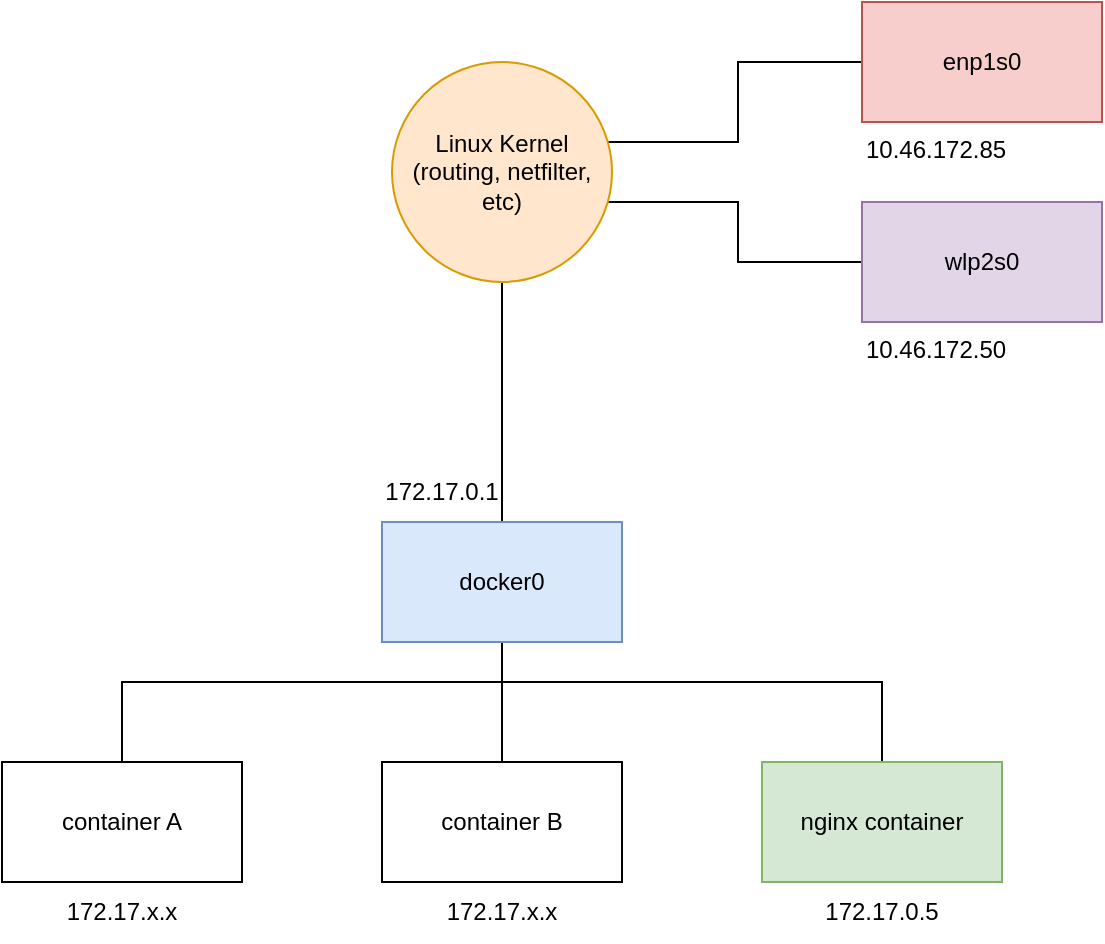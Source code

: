 <mxfile version="24.4.13" type="device">
  <diagram name="Page-1" id="0vqGN8fUpIsYAhYPmTEw">
    <mxGraphModel dx="1210" dy="685" grid="1" gridSize="10" guides="1" tooltips="1" connect="1" arrows="1" fold="1" page="1" pageScale="1" pageWidth="850" pageHeight="1100" math="0" shadow="0">
      <root>
        <mxCell id="0" />
        <mxCell id="1" parent="0" />
        <mxCell id="xnF1Pvw-PKH41byiulPs-3" value="" style="edgeStyle=orthogonalEdgeStyle;rounded=0;orthogonalLoop=1;jettySize=auto;html=1;endArrow=none;endFill=0;" edge="1" parent="1" source="xnF1Pvw-PKH41byiulPs-1" target="xnF1Pvw-PKH41byiulPs-2">
          <mxGeometry relative="1" as="geometry">
            <Array as="points">
              <mxPoint x="420" y="400" />
              <mxPoint x="230" y="400" />
            </Array>
          </mxGeometry>
        </mxCell>
        <mxCell id="xnF1Pvw-PKH41byiulPs-5" value="" style="edgeStyle=orthogonalEdgeStyle;rounded=0;orthogonalLoop=1;jettySize=auto;html=1;endArrow=none;endFill=0;" edge="1" parent="1" source="xnF1Pvw-PKH41byiulPs-1" target="xnF1Pvw-PKH41byiulPs-4">
          <mxGeometry relative="1" as="geometry" />
        </mxCell>
        <mxCell id="xnF1Pvw-PKH41byiulPs-7" style="edgeStyle=orthogonalEdgeStyle;rounded=0;orthogonalLoop=1;jettySize=auto;html=1;endArrow=none;endFill=0;" edge="1" parent="1" source="xnF1Pvw-PKH41byiulPs-1" target="xnF1Pvw-PKH41byiulPs-6">
          <mxGeometry relative="1" as="geometry">
            <Array as="points">
              <mxPoint x="420" y="400" />
              <mxPoint x="610" y="400" />
            </Array>
          </mxGeometry>
        </mxCell>
        <mxCell id="xnF1Pvw-PKH41byiulPs-9" value="" style="edgeStyle=orthogonalEdgeStyle;rounded=0;orthogonalLoop=1;jettySize=auto;html=1;endArrow=none;endFill=0;" edge="1" parent="1" source="xnF1Pvw-PKH41byiulPs-1" target="xnF1Pvw-PKH41byiulPs-8">
          <mxGeometry relative="1" as="geometry" />
        </mxCell>
        <mxCell id="xnF1Pvw-PKH41byiulPs-1" value="docker0" style="rounded=0;whiteSpace=wrap;html=1;fillColor=#dae8fc;strokeColor=#6c8ebf;" vertex="1" parent="1">
          <mxGeometry x="360" y="320" width="120" height="60" as="geometry" />
        </mxCell>
        <mxCell id="xnF1Pvw-PKH41byiulPs-2" value="container A" style="rounded=0;whiteSpace=wrap;html=1;" vertex="1" parent="1">
          <mxGeometry x="170" y="440" width="120" height="60" as="geometry" />
        </mxCell>
        <mxCell id="xnF1Pvw-PKH41byiulPs-4" value="container B" style="rounded=0;whiteSpace=wrap;html=1;" vertex="1" parent="1">
          <mxGeometry x="360" y="440" width="120" height="60" as="geometry" />
        </mxCell>
        <mxCell id="xnF1Pvw-PKH41byiulPs-6" value="nginx container" style="rounded=0;whiteSpace=wrap;html=1;fillColor=#d5e8d4;strokeColor=#82b366;" vertex="1" parent="1">
          <mxGeometry x="550" y="440" width="120" height="60" as="geometry" />
        </mxCell>
        <mxCell id="xnF1Pvw-PKH41byiulPs-13" value="" style="edgeStyle=orthogonalEdgeStyle;rounded=0;orthogonalLoop=1;jettySize=auto;html=1;endArrow=none;endFill=0;" edge="1" parent="1" source="xnF1Pvw-PKH41byiulPs-8" target="xnF1Pvw-PKH41byiulPs-12">
          <mxGeometry relative="1" as="geometry">
            <Array as="points">
              <mxPoint x="538" y="130" />
              <mxPoint x="538" y="90" />
            </Array>
          </mxGeometry>
        </mxCell>
        <mxCell id="xnF1Pvw-PKH41byiulPs-15" value="" style="edgeStyle=orthogonalEdgeStyle;rounded=0;orthogonalLoop=1;jettySize=auto;html=1;endArrow=none;endFill=0;entryX=0;entryY=0.5;entryDx=0;entryDy=0;" edge="1" parent="1" source="xnF1Pvw-PKH41byiulPs-8" target="xnF1Pvw-PKH41byiulPs-14">
          <mxGeometry relative="1" as="geometry">
            <Array as="points">
              <mxPoint x="538" y="160" />
              <mxPoint x="538" y="190" />
            </Array>
          </mxGeometry>
        </mxCell>
        <mxCell id="xnF1Pvw-PKH41byiulPs-8" value="Linux Kernel (routing, netfilter, etc)" style="ellipse;whiteSpace=wrap;html=1;rounded=0;fillColor=#ffe6cc;strokeColor=#d79b00;" vertex="1" parent="1">
          <mxGeometry x="365" y="90" width="110" height="110" as="geometry" />
        </mxCell>
        <mxCell id="xnF1Pvw-PKH41byiulPs-12" value="enp1s0" style="whiteSpace=wrap;html=1;rounded=0;fillColor=#f8cecc;strokeColor=#b85450;" vertex="1" parent="1">
          <mxGeometry x="600" y="60" width="120" height="60" as="geometry" />
        </mxCell>
        <mxCell id="xnF1Pvw-PKH41byiulPs-14" value="wlp2s0" style="whiteSpace=wrap;html=1;rounded=0;fillColor=#e1d5e7;strokeColor=#9673a6;" vertex="1" parent="1">
          <mxGeometry x="600" y="160" width="120" height="60" as="geometry" />
        </mxCell>
        <mxCell id="xnF1Pvw-PKH41byiulPs-16" value="172.17.0.5" style="text;html=1;align=center;verticalAlign=middle;whiteSpace=wrap;rounded=0;" vertex="1" parent="1">
          <mxGeometry x="580" y="500" width="60" height="30" as="geometry" />
        </mxCell>
        <mxCell id="xnF1Pvw-PKH41byiulPs-17" value="172.17.x.x" style="text;html=1;align=center;verticalAlign=middle;whiteSpace=wrap;rounded=0;" vertex="1" parent="1">
          <mxGeometry x="390" y="500" width="60" height="30" as="geometry" />
        </mxCell>
        <mxCell id="xnF1Pvw-PKH41byiulPs-18" value="172.17.x.x" style="text;html=1;align=center;verticalAlign=middle;whiteSpace=wrap;rounded=0;" vertex="1" parent="1">
          <mxGeometry x="200" y="500" width="60" height="30" as="geometry" />
        </mxCell>
        <mxCell id="xnF1Pvw-PKH41byiulPs-19" value="172.17.0.1" style="text;html=1;align=center;verticalAlign=middle;whiteSpace=wrap;rounded=0;" vertex="1" parent="1">
          <mxGeometry x="360" y="290" width="60" height="30" as="geometry" />
        </mxCell>
        <mxCell id="xnF1Pvw-PKH41byiulPs-20" value="10.46.172.50" style="text;whiteSpace=wrap;" vertex="1" parent="1">
          <mxGeometry x="600" y="220" width="100" height="40" as="geometry" />
        </mxCell>
        <mxCell id="xnF1Pvw-PKH41byiulPs-21" value="10.46.172.85" style="text;whiteSpace=wrap;" vertex="1" parent="1">
          <mxGeometry x="600" y="120" width="100" height="40" as="geometry" />
        </mxCell>
      </root>
    </mxGraphModel>
  </diagram>
</mxfile>
